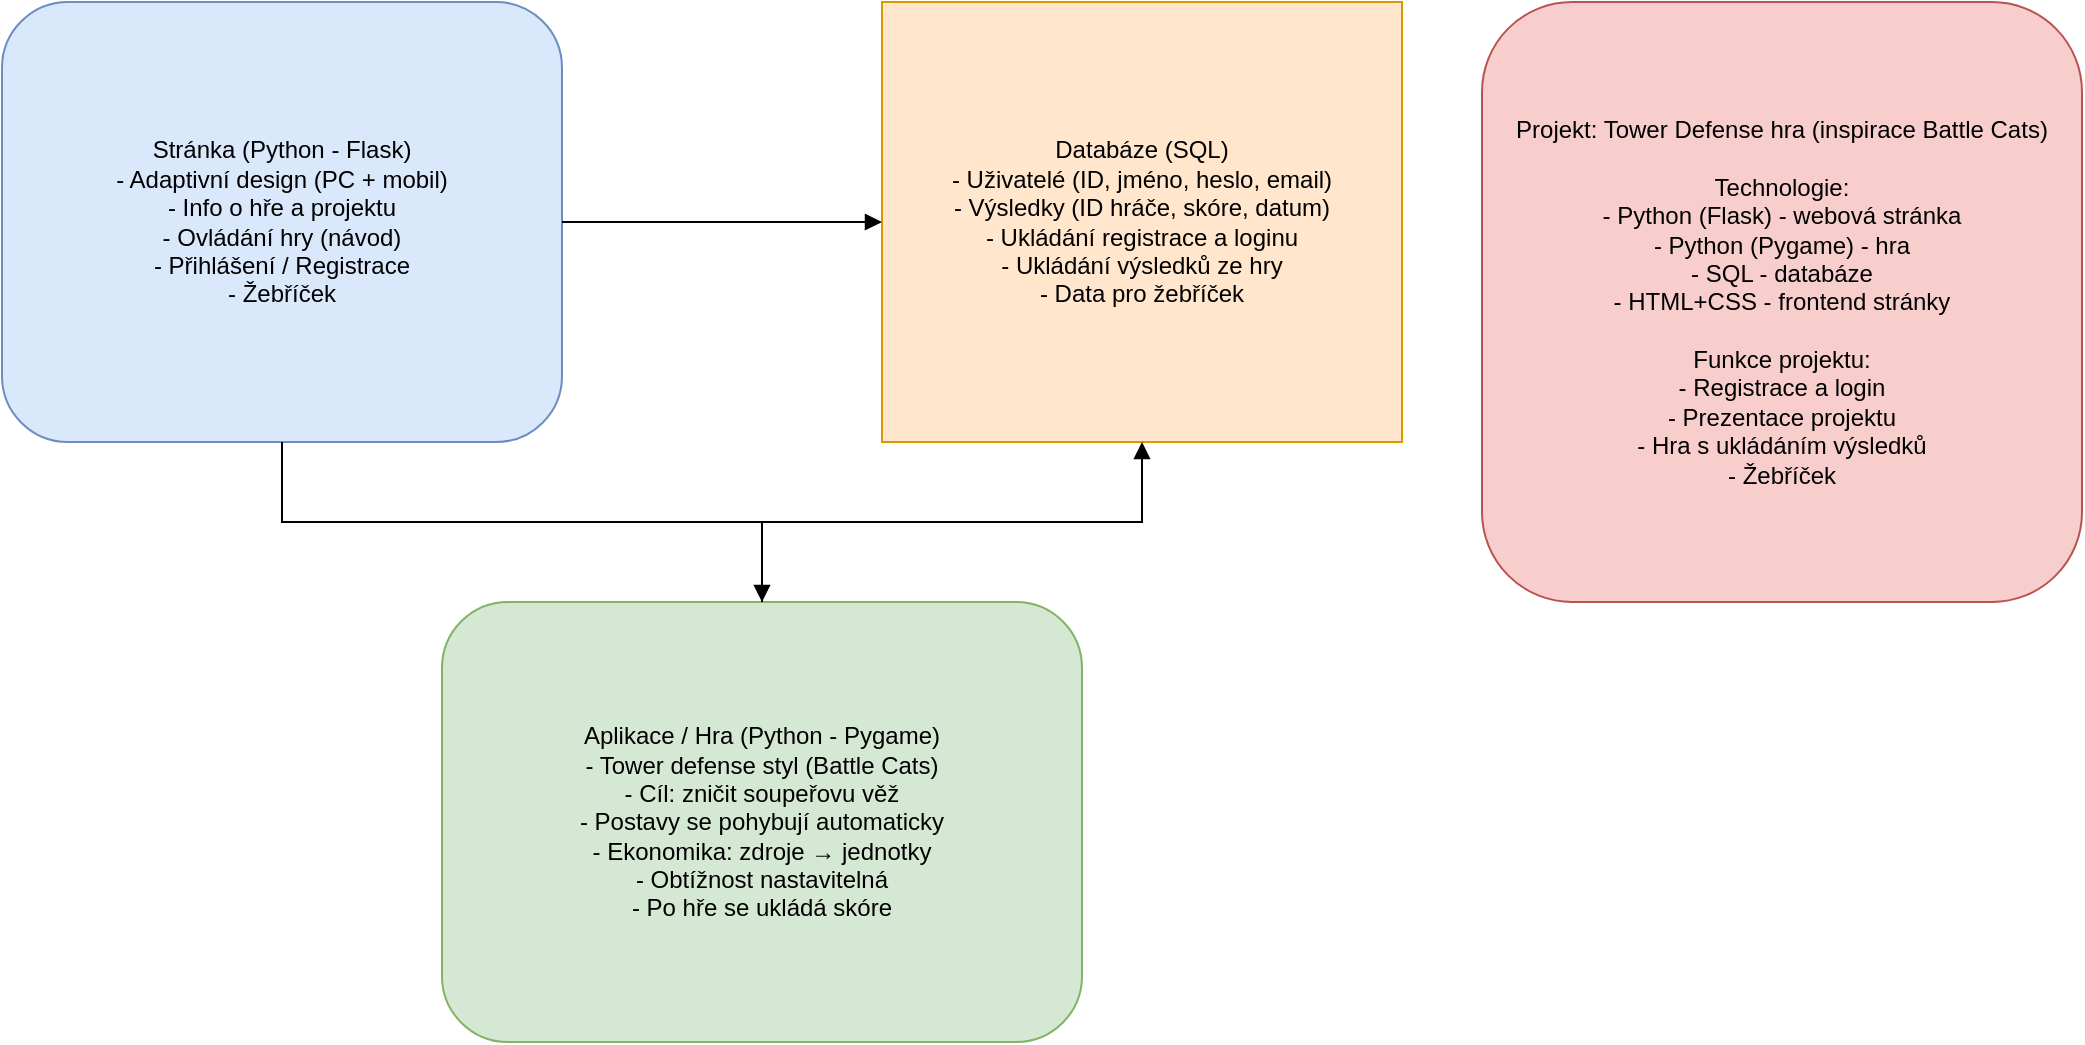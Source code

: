<mxfile>
  <diagram id="project-schema" name="Projekt - Tower Defense hra">
    <mxGraphModel dx="1422" dy="794" grid="1" gridSize="10" guides="1" tooltips="1" connect="1" arrows="1" fold="1" page="1" pageScale="1" pageWidth="827" pageHeight="1169" math="0" shadow="0">
      <root>
        <mxCell id="0"/>
        <mxCell id="1" parent="0"/>

        <!-- Stránka -->
        <mxCell id="2" value="Stránka (Python - Flask)&#10;- Adaptivní design (PC + mobil)&#10;- Info o hře a projektu&#10;- Ovládání hry (návod)&#10;- Přihlášení / Registrace&#10;- Žebříček" style="shape=rectangle;rounded=1;whiteSpace=wrap;html=1;fillColor=#dae8fc;strokeColor=#6c8ebf;" vertex="1" parent="1">
          <mxGeometry x="80" y="100" width="280" height="220" as="geometry"/>
        </mxCell>

        <!-- Databáze -->
        <mxCell id="3" value="Databáze (SQL)&#10;- Uživatelé (ID, jméno, heslo, email)&#10;- Výsledky (ID hráče, skóre, datum)&#10;- Ukládání registrace a loginu&#10;- Ukládání výsledků ze hry&#10;- Data pro žebříček" style="shape=database;whiteSpace=wrap;html=1;fillColor=#ffe6cc;strokeColor=#d79b00;" vertex="1" parent="1">
          <mxGeometry x="520" y="100" width="260" height="220" as="geometry"/>
        </mxCell>

        <!-- Hra -->
        <mxCell id="4" value="Aplikace / Hra (Python - Pygame)&#10;- Tower defense styl (Battle Cats)&#10;- Cíl: zničit soupeřovu věž&#10;- Postavy se pohybují automaticky&#10;- Ekonomika: zdroje → jednotky&#10;- Obtížnost nastavitelná&#10;- Po hře se ukládá skóre" style="shape=rectangle;rounded=1;whiteSpace=wrap;html=1;fillColor=#d5e8d4;strokeColor=#82b366;" vertex="1" parent="1">
          <mxGeometry x="300" y="400" width="320" height="220" as="geometry"/>
        </mxCell>

        <!-- Spojení -->
        <mxCell id="5" style="edgeStyle=orthogonalEdgeStyle;rounded=0;orthogonalLoop=1;jettySize=auto;html=1;endArrow=block;endFill=1;" edge="1" parent="1" source="2" target="3">
          <mxGeometry relative="1" as="geometry"/>
        </mxCell>

        <mxCell id="6" style="edgeStyle=orthogonalEdgeStyle;rounded=0;orthogonalLoop=1;jettySize=auto;html=1;endArrow=block;endFill=1;" edge="1" parent="1" source="4" target="3">
          <mxGeometry relative="1" as="geometry"/>
        </mxCell>

        <mxCell id="7" style="edgeStyle=orthogonalEdgeStyle;rounded=0;orthogonalLoop=1;jettySize=auto;html=1;endArrow=block;endFill=1;" edge="1" parent="1" source="2" target="4">
          <mxGeometry relative="1" as="geometry"/>
        </mxCell>

        <!-- Info box -->
        <mxCell id="8" value="Projekt: Tower Defense hra (inspirace Battle Cats)&#10;&#10;Technologie:&#10;- Python (Flask) - webová stránka&#10;- Python (Pygame) - hra&#10;- SQL - databáze&#10;- HTML+CSS - frontend stránky&#10;&#10;Funkce projektu:&#10;- Registrace a login&#10;- Prezentace projektu&#10;- Hra s ukládáním výsledků&#10;- Žebříček" style="shape=rectangle;rounded=1;whiteSpace=wrap;html=1;fillColor=#f8cecc;strokeColor=#b85450;" vertex="1" parent="1">
          <mxGeometry x="820" y="100" width="300" height="300" as="geometry"/>
        </mxCell>

      </root>
    </mxGraphModel>
  </diagram>
</mxfile>